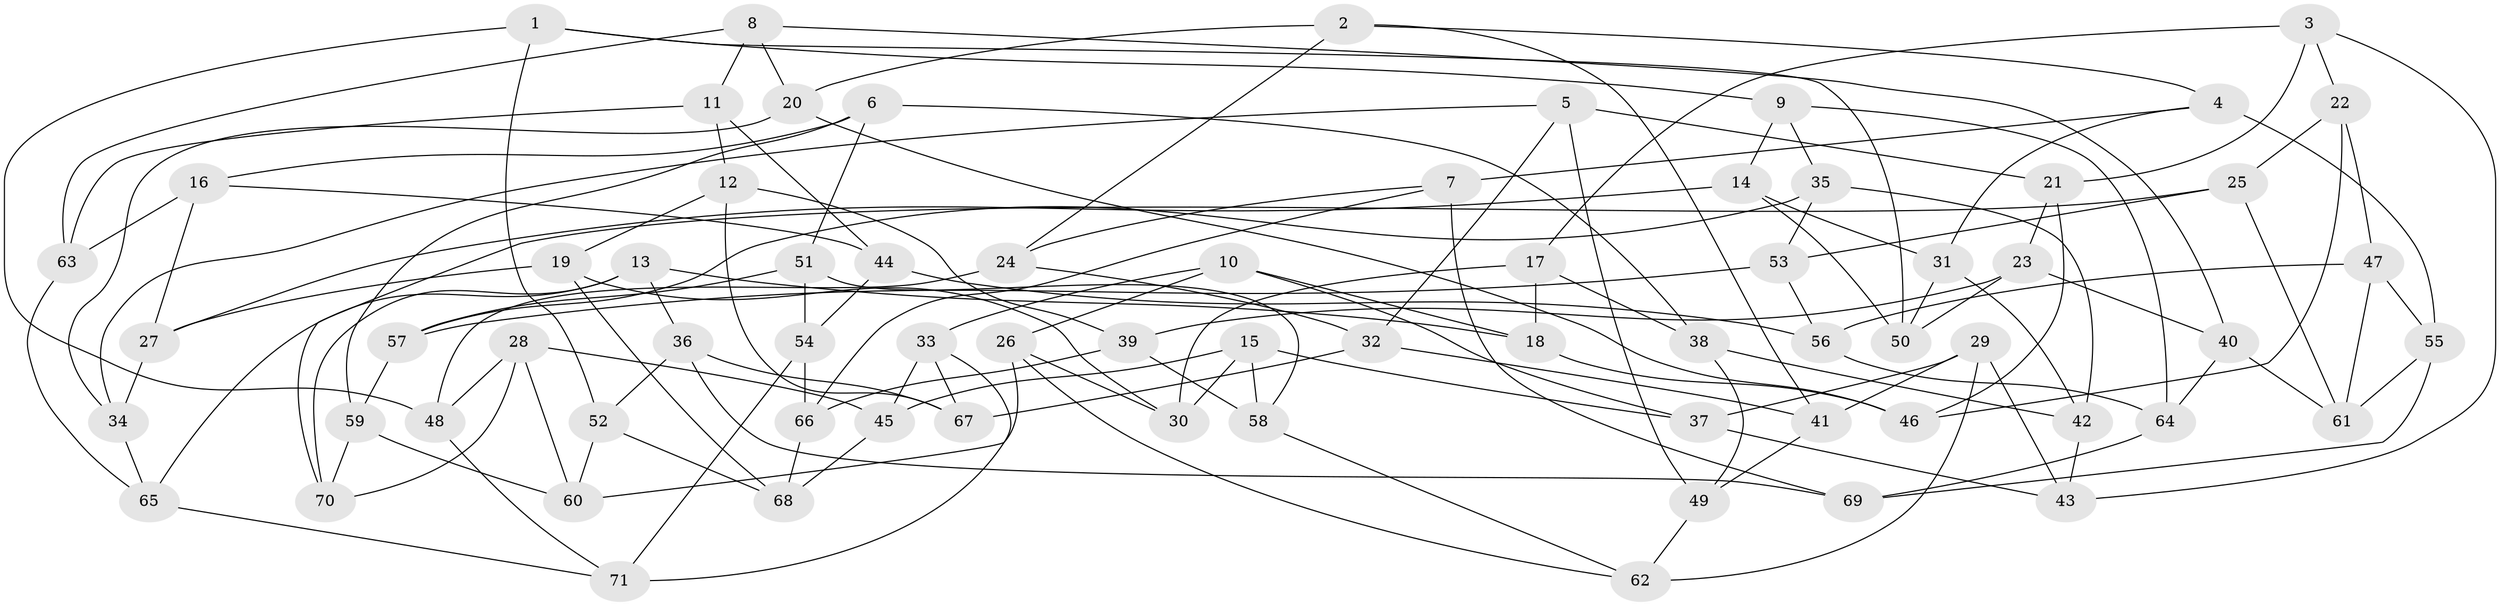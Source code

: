 // coarse degree distribution, {3: 0.1724137931034483, 6: 0.06896551724137931, 8: 0.20689655172413793, 9: 0.06896551724137931, 7: 0.06896551724137931, 4: 0.3448275862068966, 10: 0.034482758620689655, 5: 0.034482758620689655}
// Generated by graph-tools (version 1.1) at 2025/53/03/04/25 22:53:52]
// undirected, 71 vertices, 142 edges
graph export_dot {
  node [color=gray90,style=filled];
  1;
  2;
  3;
  4;
  5;
  6;
  7;
  8;
  9;
  10;
  11;
  12;
  13;
  14;
  15;
  16;
  17;
  18;
  19;
  20;
  21;
  22;
  23;
  24;
  25;
  26;
  27;
  28;
  29;
  30;
  31;
  32;
  33;
  34;
  35;
  36;
  37;
  38;
  39;
  40;
  41;
  42;
  43;
  44;
  45;
  46;
  47;
  48;
  49;
  50;
  51;
  52;
  53;
  54;
  55;
  56;
  57;
  58;
  59;
  60;
  61;
  62;
  63;
  64;
  65;
  66;
  67;
  68;
  69;
  70;
  71;
  1 -- 52;
  1 -- 48;
  1 -- 50;
  1 -- 9;
  2 -- 4;
  2 -- 24;
  2 -- 41;
  2 -- 20;
  3 -- 21;
  3 -- 43;
  3 -- 22;
  3 -- 17;
  4 -- 7;
  4 -- 55;
  4 -- 31;
  5 -- 34;
  5 -- 49;
  5 -- 21;
  5 -- 32;
  6 -- 16;
  6 -- 59;
  6 -- 38;
  6 -- 51;
  7 -- 24;
  7 -- 66;
  7 -- 69;
  8 -- 11;
  8 -- 20;
  8 -- 63;
  8 -- 40;
  9 -- 14;
  9 -- 64;
  9 -- 35;
  10 -- 26;
  10 -- 33;
  10 -- 18;
  10 -- 37;
  11 -- 44;
  11 -- 12;
  11 -- 63;
  12 -- 19;
  12 -- 39;
  12 -- 67;
  13 -- 18;
  13 -- 65;
  13 -- 70;
  13 -- 36;
  14 -- 31;
  14 -- 50;
  14 -- 27;
  15 -- 58;
  15 -- 37;
  15 -- 45;
  15 -- 30;
  16 -- 27;
  16 -- 63;
  16 -- 44;
  17 -- 38;
  17 -- 18;
  17 -- 30;
  18 -- 46;
  19 -- 30;
  19 -- 27;
  19 -- 68;
  20 -- 46;
  20 -- 34;
  21 -- 23;
  21 -- 46;
  22 -- 47;
  22 -- 46;
  22 -- 25;
  23 -- 40;
  23 -- 39;
  23 -- 50;
  24 -- 48;
  24 -- 32;
  25 -- 53;
  25 -- 70;
  25 -- 61;
  26 -- 30;
  26 -- 62;
  26 -- 60;
  27 -- 34;
  28 -- 60;
  28 -- 70;
  28 -- 45;
  28 -- 48;
  29 -- 43;
  29 -- 41;
  29 -- 37;
  29 -- 62;
  31 -- 42;
  31 -- 50;
  32 -- 41;
  32 -- 67;
  33 -- 67;
  33 -- 71;
  33 -- 45;
  34 -- 65;
  35 -- 57;
  35 -- 42;
  35 -- 53;
  36 -- 52;
  36 -- 69;
  36 -- 67;
  37 -- 43;
  38 -- 49;
  38 -- 42;
  39 -- 66;
  39 -- 58;
  40 -- 64;
  40 -- 61;
  41 -- 49;
  42 -- 43;
  44 -- 56;
  44 -- 54;
  45 -- 68;
  47 -- 55;
  47 -- 61;
  47 -- 56;
  48 -- 71;
  49 -- 62;
  51 -- 57;
  51 -- 58;
  51 -- 54;
  52 -- 60;
  52 -- 68;
  53 -- 57;
  53 -- 56;
  54 -- 71;
  54 -- 66;
  55 -- 61;
  55 -- 69;
  56 -- 64;
  57 -- 59;
  58 -- 62;
  59 -- 60;
  59 -- 70;
  63 -- 65;
  64 -- 69;
  65 -- 71;
  66 -- 68;
}
